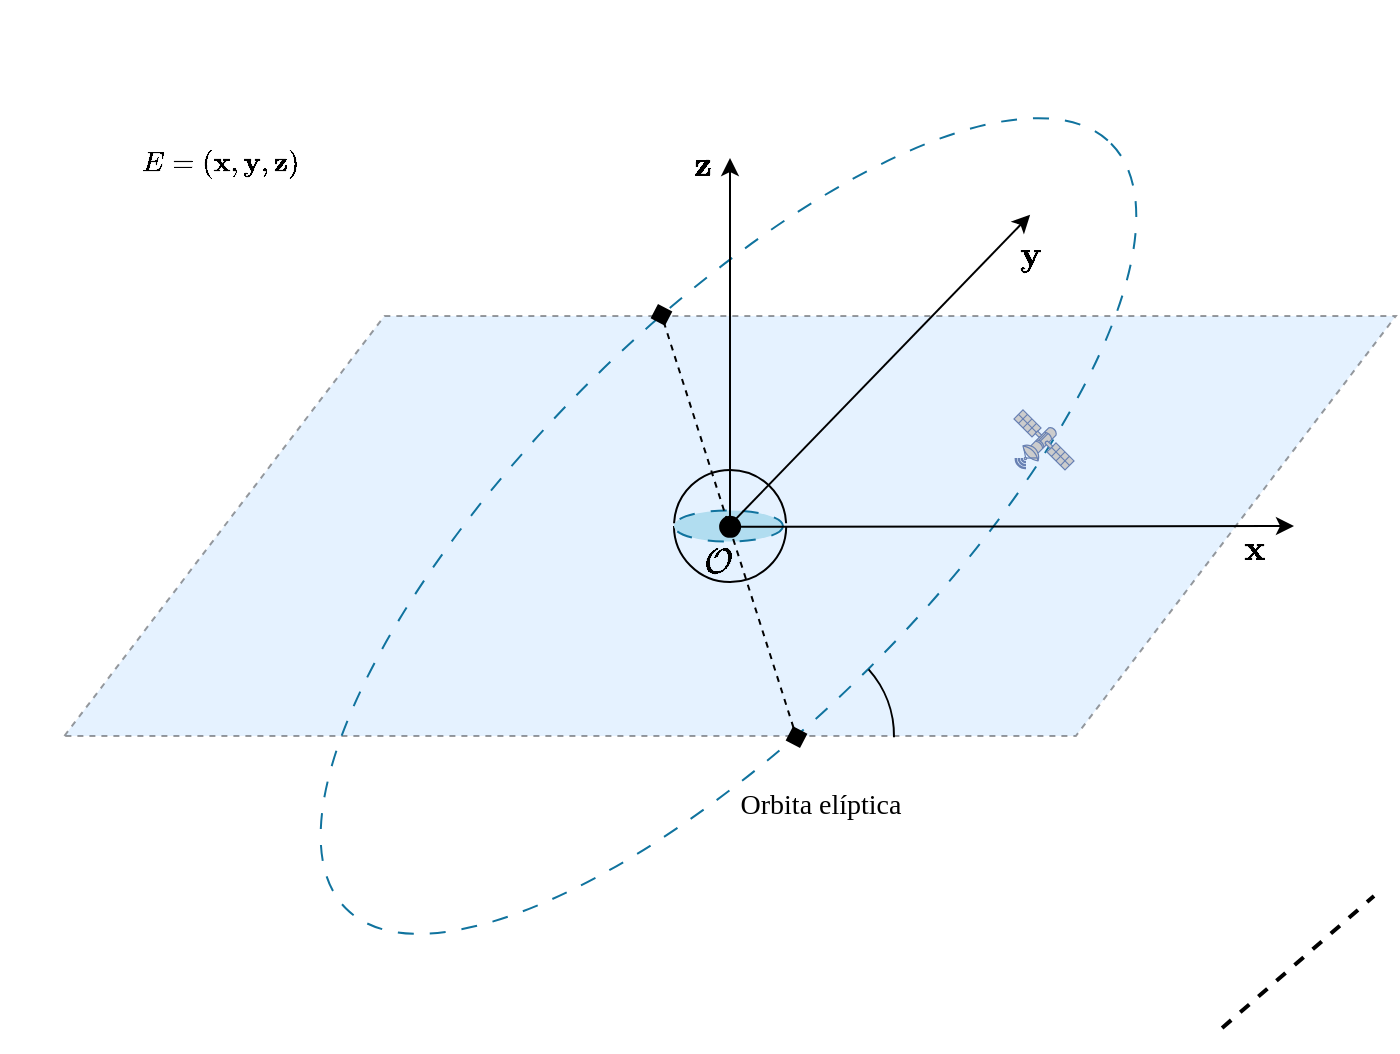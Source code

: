 <mxfile version="26.0.4">
  <diagram name="Página-1" id="10GCCWQGifZFRaaoWlo6">
    <mxGraphModel dx="787" dy="482" grid="1" gridSize="10" guides="1" tooltips="1" connect="1" arrows="1" fold="1" page="1" pageScale="1" pageWidth="827" pageHeight="1169" math="1" shadow="0">
      <root>
        <mxCell id="0" />
        <mxCell id="1" parent="0" />
        <mxCell id="kz_pgR6OQenhqP_WjOgS-2" value="" style="shape=parallelogram;perimeter=parallelogramPerimeter;whiteSpace=wrap;html=1;fixedSize=1;size=160;fillColor=#cce5ff;strokeColor=#36393d;opacity=50;dashed=1;" parent="1" vertex="1">
          <mxGeometry x="105.18" y="490" width="665.75" height="210" as="geometry" />
        </mxCell>
        <mxCell id="kz_pgR6OQenhqP_WjOgS-23" value="" style="ellipse;whiteSpace=wrap;html=1;dashed=1;dashPattern=8 8;fillColor=none;strokeColor=#10739e;rotation=-45;" parent="1" vertex="1">
          <mxGeometry x="166.77" y="495" width="540.94" height="200" as="geometry" />
        </mxCell>
        <mxCell id="kz_pgR6OQenhqP_WjOgS-5" value="" style="verticalLabelPosition=bottom;verticalAlign=top;html=1;shape=mxgraph.basic.arc;startAngle=0.252;endAngle=0.75;aspect=fixed;" parent="1" vertex="1">
          <mxGeometry x="409.99" y="566.94" width="56.12" height="56.12" as="geometry" />
        </mxCell>
        <mxCell id="kz_pgR6OQenhqP_WjOgS-3" value="" style="ellipse;whiteSpace=wrap;html=1;dashed=1;dashPattern=8 8;fillColor=#b1ddf0;strokeColor=#10739e;aspect=fixed;" parent="1" vertex="1">
          <mxGeometry x="409.99" y="587.22" width="54.5" height="15.57" as="geometry" />
        </mxCell>
        <mxCell id="kz_pgR6OQenhqP_WjOgS-7" value="" style="verticalLabelPosition=bottom;verticalAlign=top;html=1;shape=mxgraph.basic.arc;startAngle=0.758;endAngle=0.242;aspect=fixed;" parent="1" vertex="1">
          <mxGeometry x="409.99" y="566.94" width="56.12" height="56.12" as="geometry" />
        </mxCell>
        <mxCell id="kz_pgR6OQenhqP_WjOgS-8" value="" style="ellipse;whiteSpace=wrap;html=1;aspect=fixed;fillColor=#000000;" parent="1" vertex="1">
          <mxGeometry x="433.06" y="590.43" width="10" height="10" as="geometry" />
        </mxCell>
        <mxCell id="kz_pgR6OQenhqP_WjOgS-9" value="$$\mathcal{O}$$" style="text;html=1;align=center;verticalAlign=middle;resizable=1;points=[];autosize=1;strokeColor=none;fillColor=none;fontSize=15;" parent="1" vertex="1">
          <mxGeometry x="412.25" y="598.43" width="40" height="30" as="geometry" />
        </mxCell>
        <mxCell id="kz_pgR6OQenhqP_WjOgS-10" value="" style="endArrow=classic;html=1;rounded=0;exitX=0.5;exitY=0;exitDx=0;exitDy=0;" parent="1" edge="1">
          <mxGeometry width="50" height="50" relative="1" as="geometry">
            <mxPoint x="438" y="591.43" as="sourcePoint" />
            <mxPoint x="438" y="411" as="targetPoint" />
          </mxGeometry>
        </mxCell>
        <mxCell id="kz_pgR6OQenhqP_WjOgS-11" value="" style="endArrow=classic;html=1;rounded=0;exitX=1;exitY=0.5;exitDx=0;exitDy=0;" parent="1" source="kz_pgR6OQenhqP_WjOgS-8" edge="1">
          <mxGeometry width="50" height="50" relative="1" as="geometry">
            <mxPoint x="610" y="460" as="sourcePoint" />
            <mxPoint x="720" y="595" as="targetPoint" />
          </mxGeometry>
        </mxCell>
        <mxCell id="kz_pgR6OQenhqP_WjOgS-12" value="" style="endArrow=classic;html=1;rounded=0;exitX=1;exitY=0.5;exitDx=0;exitDy=0;" parent="1" edge="1">
          <mxGeometry width="50" height="50" relative="1" as="geometry">
            <mxPoint x="438.06" y="594.43" as="sourcePoint" />
            <mxPoint x="588.06" y="439.43" as="targetPoint" />
          </mxGeometry>
        </mxCell>
        <mxCell id="kz_pgR6OQenhqP_WjOgS-14" value="$$\mathbf{x}$$" style="text;html=1;align=center;verticalAlign=middle;resizable=1;points=[];autosize=1;strokeColor=none;fillColor=none;fontSize=15;" parent="1" vertex="1">
          <mxGeometry x="640" y="591.0" width="120" height="30" as="geometry" />
        </mxCell>
        <mxCell id="kz_pgR6OQenhqP_WjOgS-15" value="$$\mathbf{y}$$" style="text;html=1;align=center;verticalAlign=middle;resizable=1;points=[];autosize=1;strokeColor=none;fillColor=none;fontSize=15;" parent="1" vertex="1">
          <mxGeometry x="528" y="444" width="120" height="30" as="geometry" />
        </mxCell>
        <mxCell id="kz_pgR6OQenhqP_WjOgS-17" value="$$\mathbf{z}$$" style="text;html=1;align=center;verticalAlign=middle;resizable=1;points=[];autosize=1;strokeColor=none;fillColor=none;fontSize=15;" parent="1" vertex="1">
          <mxGeometry x="410.06" y="399" width="27" height="30" as="geometry" />
        </mxCell>
        <mxCell id="kz_pgR6OQenhqP_WjOgS-27" value="$$E=(\mathbf{x},\mathbf{y},\mathbf{z})$$" style="text;html=1;align=center;verticalAlign=middle;resizable=1;points=[];autosize=1;strokeColor=none;fillColor=none;" parent="1" vertex="1">
          <mxGeometry x="130.0" y="399.0" width="105.78" height="30" as="geometry" />
        </mxCell>
        <mxCell id="kz_pgR6OQenhqP_WjOgS-29" value="Orbita elíptica" style="text;html=1;align=center;verticalAlign=middle;resizable=0;points=[];autosize=1;strokeColor=none;fillColor=none;fontFamily=Times New Roman;fontSize=14;" parent="1" vertex="1">
          <mxGeometry x="433.06" y="720.0" width="100" height="30" as="geometry" />
        </mxCell>
        <mxCell id="XpisqeC1_3IIOoKAtWA5-1" value="" style="fontColor=#0066CC;verticalAlign=top;verticalLabelPosition=bottom;labelPosition=center;align=center;html=1;outlineConnect=0;fillColor=#CCCCCC;strokeColor=#6881B3;gradientColor=none;gradientDirection=north;strokeWidth=2;shape=mxgraph.networks.satellite;aspect=fixed;" vertex="1" parent="1">
          <mxGeometry x="580" y="536.94" width="30" height="30" as="geometry" />
        </mxCell>
        <mxCell id="XpisqeC1_3IIOoKAtWA5-2" value="" style="endArrow=diamond;html=1;rounded=0;exitX=1;exitY=0.5;exitDx=0;exitDy=0;dashed=1;startArrow=diamond;startFill=1;endFill=1;endSize=9;startSize=9;" edge="1" parent="1">
          <mxGeometry width="50" height="50" relative="1" as="geometry">
            <mxPoint x="473" y="706" as="sourcePoint" />
            <mxPoint x="402" y="484" as="targetPoint" />
          </mxGeometry>
        </mxCell>
        <mxCell id="XpisqeC1_3IIOoKAtWA5-3" value="" style="endArrow=none;html=1;rounded=0;exitX=1;exitY=0.5;exitDx=0;exitDy=0;dashed=1;startArrow=none;startFill=0;endFill=0;endSize=9;startSize=9;strokeWidth=2;" edge="1" parent="1">
          <mxGeometry width="50" height="50" relative="1" as="geometry">
            <mxPoint x="684.06" y="846" as="sourcePoint" />
            <mxPoint x="760" y="780" as="targetPoint" />
          </mxGeometry>
        </mxCell>
        <mxCell id="XpisqeC1_3IIOoKAtWA5-4" value="" style="verticalLabelPosition=bottom;verticalAlign=top;html=1;shape=mxgraph.basic.arc;startAngle=0.134;endAngle=0.252;" vertex="1" parent="1">
          <mxGeometry x="420" y="650" width="100" height="100" as="geometry" />
        </mxCell>
      </root>
    </mxGraphModel>
  </diagram>
</mxfile>
